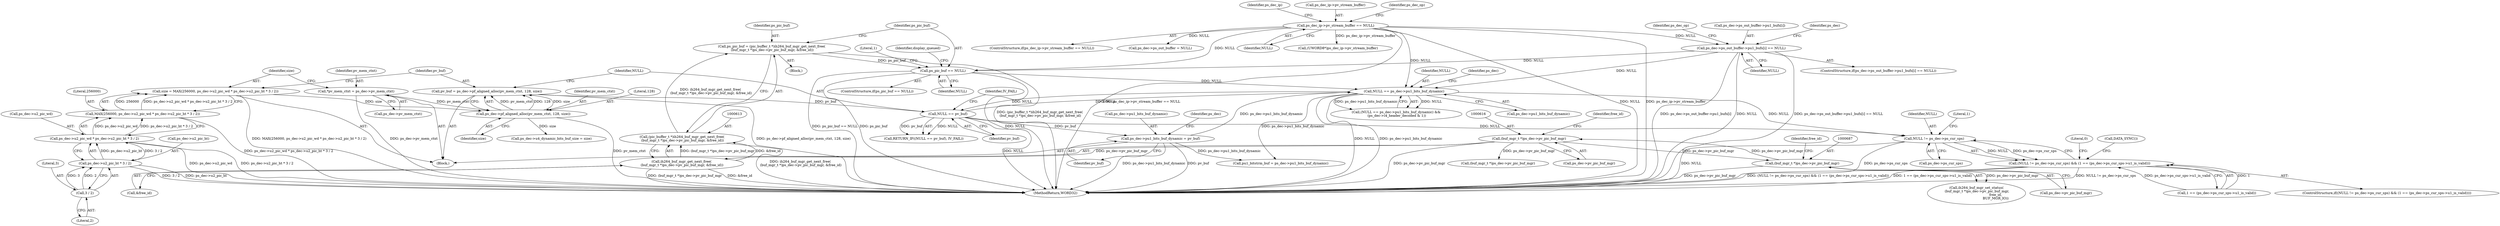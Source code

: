 digraph "0_Android_e629194c62a9a129ce378e08cb1059a8a53f1795@pointer" {
"1002082" [label="(Call,NULL != ps_dec->ps_cur_sps)"];
"1000990" [label="(Call,NULL == ps_dec->pu1_bits_buf_dynamic)"];
"1000406" [label="(Call,ps_dec->ps_out_buffer->pu1_bufs[i] == NULL)"];
"1000260" [label="(Call,ps_dec_ip->pv_stream_buffer == NULL)"];
"1000623" [label="(Call,ps_pic_buf == NULL)"];
"1000610" [label="(Call,ps_pic_buf = (pic_buffer_t *)ih264_buf_mgr_get_next_free(\n (buf_mgr_t *)ps_dec->pv_pic_buf_mgr, &free_id))"];
"1000612" [label="(Call,(pic_buffer_t *)ih264_buf_mgr_get_next_free(\n (buf_mgr_t *)ps_dec->pv_pic_buf_mgr, &free_id))"];
"1000614" [label="(Call,ih264_buf_mgr_get_next_free(\n (buf_mgr_t *)ps_dec->pv_pic_buf_mgr, &free_id))"];
"1000615" [label="(Call,(buf_mgr_t *)ps_dec->pv_pic_buf_mgr)"];
"1000686" [label="(Call,(buf_mgr_t *)ps_dec->pv_pic_buf_mgr)"];
"1001031" [label="(Call,NULL == pv_buf)"];
"1001024" [label="(Call,pv_buf = ps_dec->pf_aligned_alloc(pv_mem_ctxt, 128, size))"];
"1001026" [label="(Call,ps_dec->pf_aligned_alloc(pv_mem_ctxt, 128, size))"];
"1001004" [label="(Call,*pv_mem_ctxt = ps_dec->pv_mem_ctxt)"];
"1001009" [label="(Call,size = MAX(256000, ps_dec->u2_pic_wd * ps_dec->u2_pic_ht * 3 / 2))"];
"1001011" [label="(Call,MAX(256000, ps_dec->u2_pic_wd * ps_dec->u2_pic_ht * 3 / 2))"];
"1001013" [label="(Call,ps_dec->u2_pic_wd * ps_dec->u2_pic_ht * 3 / 2)"];
"1001017" [label="(Call,ps_dec->u2_pic_ht * 3 / 2)"];
"1001021" [label="(Call,3 / 2)"];
"1001035" [label="(Call,ps_dec->pu1_bits_buf_dynamic = pv_buf)"];
"1002081" [label="(Call,(NULL != ps_dec->ps_cur_sps) && (1 == (ps_dec->ps_cur_sps->u1_is_valid)))"];
"1001036" [label="(Call,ps_dec->pu1_bits_buf_dynamic)"];
"1000678" [label="(Literal,1)"];
"1001022" [label="(Literal,3)"];
"1001030" [label="(Call,RETURN_IF((NULL == pv_buf), IV_FAIL))"];
"1002084" [label="(Call,ps_dec->ps_cur_sps)"];
"1000405" [label="(ControlStructure,if(ps_dec->ps_out_buffer->pu1_bufs[i] == NULL))"];
"1001027" [label="(Identifier,pv_mem_ctxt)"];
"1001004" [label="(Call,*pv_mem_ctxt = ps_dec->pv_mem_ctxt)"];
"1001017" [label="(Call,ps_dec->u2_pic_ht * 3 / 2)"];
"1000418" [label="(Identifier,ps_dec_op)"];
"1000264" [label="(Identifier,NULL)"];
"1000283" [label="(Identifier,ps_dec_ip)"];
"1001028" [label="(Literal,128)"];
"1001018" [label="(Call,ps_dec->u2_pic_ht)"];
"1002081" [label="(Call,(NULL != ps_dec->ps_cur_sps) && (1 == (ps_dec->ps_cur_sps->u1_is_valid)))"];
"1001039" [label="(Identifier,pv_buf)"];
"1002080" [label="(ControlStructure,if((NULL != ps_dec->ps_cur_sps) && (1 == (ps_dec->ps_cur_sps->u1_is_valid))))"];
"1000624" [label="(Identifier,ps_pic_buf)"];
"1000971" [label="(Call,(UWORD8*)ps_dec_ip->pv_stream_buffer)"];
"1000622" [label="(ControlStructure,if(ps_pic_buf == NULL))"];
"1001032" [label="(Identifier,NULL)"];
"1000630" [label="(Identifier,display_queued)"];
"1001034" [label="(Identifier,IV_FAIL)"];
"1002098" [label="(Literal,0)"];
"1001050" [label="(Call,pu1_bitstrm_buf = ps_dec->pu1_bits_buf_dynamic)"];
"1002083" [label="(Identifier,NULL)"];
"1002088" [label="(Literal,1)"];
"1000623" [label="(Call,ps_pic_buf == NULL)"];
"1002124" [label="(MethodReturn,WORD32)"];
"1000612" [label="(Call,(pic_buffer_t *)ih264_buf_mgr_get_next_free(\n (buf_mgr_t *)ps_dec->pv_pic_buf_mgr, &free_id))"];
"1001010" [label="(Identifier,size)"];
"1001023" [label="(Literal,2)"];
"1001026" [label="(Call,ps_dec->pf_aligned_alloc(pv_mem_ctxt, 128, size))"];
"1001042" [label="(Identifier,ps_dec)"];
"1000260" [label="(Call,ps_dec_ip->pv_stream_buffer == NULL)"];
"1000625" [label="(Identifier,NULL)"];
"1000688" [label="(Call,ps_dec->pv_pic_buf_mgr)"];
"1000617" [label="(Call,ps_dec->pv_pic_buf_mgr)"];
"1001025" [label="(Identifier,pv_buf)"];
"1000621" [label="(Identifier,free_id)"];
"1001005" [label="(Identifier,pv_mem_ctxt)"];
"1000989" [label="(Call,(NULL == ps_dec->pu1_bits_buf_dynamic) &&\n (ps_dec->i4_header_decoded & 1))"];
"1000685" [label="(Call,ih264_buf_mgr_set_status(\n (buf_mgr_t *)ps_dec->pv_pic_buf_mgr,\n                                    free_id,\n                                    BUF_MGR_IO))"];
"1001033" [label="(Identifier,pv_buf)"];
"1001021" [label="(Call,3 / 2)"];
"1000406" [label="(Call,ps_dec->ps_out_buffer->pu1_bufs[i] == NULL)"];
"1000997" [label="(Identifier,ps_dec)"];
"1000610" [label="(Call,ps_pic_buf = (pic_buffer_t *)ih264_buf_mgr_get_next_free(\n (buf_mgr_t *)ps_dec->pv_pic_buf_mgr, &free_id))"];
"1001011" [label="(Call,MAX(256000, ps_dec->u2_pic_wd * ps_dec->u2_pic_ht * 3 / 2))"];
"1001035" [label="(Call,ps_dec->pu1_bits_buf_dynamic = pv_buf)"];
"1001012" [label="(Literal,256000)"];
"1001024" [label="(Call,pv_buf = ps_dec->pf_aligned_alloc(pv_mem_ctxt, 128, size))"];
"1001013" [label="(Call,ps_dec->u2_pic_wd * ps_dec->u2_pic_ht * 3 / 2)"];
"1000992" [label="(Call,ps_dec->pu1_bits_buf_dynamic)"];
"1001000" [label="(Block,)"];
"1002087" [label="(Call,1 == (ps_dec->ps_cur_sps->u1_is_valid))"];
"1000615" [label="(Call,(buf_mgr_t *)ps_dec->pv_pic_buf_mgr)"];
"1000608" [label="(Block,)"];
"1000686" [label="(Call,(buf_mgr_t *)ps_dec->pv_pic_buf_mgr)"];
"1000991" [label="(Identifier,NULL)"];
"1000407" [label="(Call,ps_dec->ps_out_buffer->pu1_bufs[i])"];
"1000611" [label="(Identifier,ps_pic_buf)"];
"1001009" [label="(Call,size = MAX(256000, ps_dec->u2_pic_wd * ps_dec->u2_pic_ht * 3 / 2))"];
"1001014" [label="(Call,ps_dec->u2_pic_wd)"];
"1000261" [label="(Call,ps_dec_ip->pv_stream_buffer)"];
"1000614" [label="(Call,ih264_buf_mgr_get_next_free(\n (buf_mgr_t *)ps_dec->pv_pic_buf_mgr, &free_id))"];
"1001031" [label="(Call,NULL == pv_buf)"];
"1000435" [label="(Identifier,ps_dec)"];
"1000691" [label="(Identifier,free_id)"];
"1000414" [label="(Identifier,NULL)"];
"1002082" [label="(Call,NULL != ps_dec->ps_cur_sps)"];
"1000990" [label="(Call,NULL == ps_dec->pu1_bits_buf_dynamic)"];
"1000259" [label="(ControlStructure,if(ps_dec_ip->pv_stream_buffer == NULL))"];
"1000620" [label="(Call,&free_id)"];
"1000268" [label="(Identifier,ps_dec_op)"];
"1000696" [label="(Call,(buf_mgr_t *)ps_dec->pv_pic_buf_mgr)"];
"1001029" [label="(Identifier,size)"];
"1001006" [label="(Call,ps_dec->pv_mem_ctxt)"];
"1000311" [label="(Call,ps_dec->ps_out_buffer = NULL)"];
"1002116" [label="(Call,DATA_SYNC())"];
"1001040" [label="(Call,ps_dec->u4_dynamic_bits_buf_size = size)"];
"1002082" -> "1002081"  [label="AST: "];
"1002082" -> "1002084"  [label="CFG: "];
"1002083" -> "1002082"  [label="AST: "];
"1002084" -> "1002082"  [label="AST: "];
"1002088" -> "1002082"  [label="CFG: "];
"1002081" -> "1002082"  [label="CFG: "];
"1002082" -> "1002124"  [label="DDG: NULL"];
"1002082" -> "1002124"  [label="DDG: ps_dec->ps_cur_sps"];
"1002082" -> "1002081"  [label="DDG: NULL"];
"1002082" -> "1002081"  [label="DDG: ps_dec->ps_cur_sps"];
"1000990" -> "1002082"  [label="DDG: NULL"];
"1001031" -> "1002082"  [label="DDG: NULL"];
"1000990" -> "1000989"  [label="AST: "];
"1000990" -> "1000992"  [label="CFG: "];
"1000991" -> "1000990"  [label="AST: "];
"1000992" -> "1000990"  [label="AST: "];
"1000997" -> "1000990"  [label="CFG: "];
"1000989" -> "1000990"  [label="CFG: "];
"1000990" -> "1002124"  [label="DDG: NULL"];
"1000990" -> "1002124"  [label="DDG: ps_dec->pu1_bits_buf_dynamic"];
"1000990" -> "1000989"  [label="DDG: NULL"];
"1000990" -> "1000989"  [label="DDG: ps_dec->pu1_bits_buf_dynamic"];
"1000406" -> "1000990"  [label="DDG: NULL"];
"1000623" -> "1000990"  [label="DDG: NULL"];
"1001031" -> "1000990"  [label="DDG: NULL"];
"1000260" -> "1000990"  [label="DDG: NULL"];
"1001035" -> "1000990"  [label="DDG: ps_dec->pu1_bits_buf_dynamic"];
"1000990" -> "1001031"  [label="DDG: NULL"];
"1000990" -> "1001050"  [label="DDG: ps_dec->pu1_bits_buf_dynamic"];
"1000406" -> "1000405"  [label="AST: "];
"1000406" -> "1000414"  [label="CFG: "];
"1000407" -> "1000406"  [label="AST: "];
"1000414" -> "1000406"  [label="AST: "];
"1000418" -> "1000406"  [label="CFG: "];
"1000435" -> "1000406"  [label="CFG: "];
"1000406" -> "1002124"  [label="DDG: ps_dec->ps_out_buffer->pu1_bufs[i]"];
"1000406" -> "1002124"  [label="DDG: NULL"];
"1000406" -> "1002124"  [label="DDG: ps_dec->ps_out_buffer->pu1_bufs[i] == NULL"];
"1000260" -> "1000406"  [label="DDG: NULL"];
"1000406" -> "1000623"  [label="DDG: NULL"];
"1000260" -> "1000259"  [label="AST: "];
"1000260" -> "1000264"  [label="CFG: "];
"1000261" -> "1000260"  [label="AST: "];
"1000264" -> "1000260"  [label="AST: "];
"1000268" -> "1000260"  [label="CFG: "];
"1000283" -> "1000260"  [label="CFG: "];
"1000260" -> "1002124"  [label="DDG: ps_dec_ip->pv_stream_buffer == NULL"];
"1000260" -> "1002124"  [label="DDG: NULL"];
"1000260" -> "1002124"  [label="DDG: ps_dec_ip->pv_stream_buffer"];
"1000260" -> "1000311"  [label="DDG: NULL"];
"1000260" -> "1000623"  [label="DDG: NULL"];
"1000260" -> "1000971"  [label="DDG: ps_dec_ip->pv_stream_buffer"];
"1000623" -> "1000622"  [label="AST: "];
"1000623" -> "1000625"  [label="CFG: "];
"1000624" -> "1000623"  [label="AST: "];
"1000625" -> "1000623"  [label="AST: "];
"1000630" -> "1000623"  [label="CFG: "];
"1000678" -> "1000623"  [label="CFG: "];
"1000623" -> "1002124"  [label="DDG: ps_pic_buf == NULL"];
"1000623" -> "1002124"  [label="DDG: ps_pic_buf"];
"1000623" -> "1002124"  [label="DDG: NULL"];
"1000610" -> "1000623"  [label="DDG: ps_pic_buf"];
"1000610" -> "1000608"  [label="AST: "];
"1000610" -> "1000612"  [label="CFG: "];
"1000611" -> "1000610"  [label="AST: "];
"1000612" -> "1000610"  [label="AST: "];
"1000624" -> "1000610"  [label="CFG: "];
"1000610" -> "1002124"  [label="DDG: (pic_buffer_t *)ih264_buf_mgr_get_next_free(\n (buf_mgr_t *)ps_dec->pv_pic_buf_mgr, &free_id)"];
"1000612" -> "1000610"  [label="DDG: ih264_buf_mgr_get_next_free(\n (buf_mgr_t *)ps_dec->pv_pic_buf_mgr, &free_id)"];
"1000612" -> "1000614"  [label="CFG: "];
"1000613" -> "1000612"  [label="AST: "];
"1000614" -> "1000612"  [label="AST: "];
"1000612" -> "1002124"  [label="DDG: ih264_buf_mgr_get_next_free(\n (buf_mgr_t *)ps_dec->pv_pic_buf_mgr, &free_id)"];
"1000614" -> "1000612"  [label="DDG: (buf_mgr_t *)ps_dec->pv_pic_buf_mgr"];
"1000614" -> "1000612"  [label="DDG: &free_id"];
"1000614" -> "1000620"  [label="CFG: "];
"1000615" -> "1000614"  [label="AST: "];
"1000620" -> "1000614"  [label="AST: "];
"1000614" -> "1002124"  [label="DDG: (buf_mgr_t *)ps_dec->pv_pic_buf_mgr"];
"1000614" -> "1002124"  [label="DDG: &free_id"];
"1000615" -> "1000614"  [label="DDG: ps_dec->pv_pic_buf_mgr"];
"1000615" -> "1000617"  [label="CFG: "];
"1000616" -> "1000615"  [label="AST: "];
"1000617" -> "1000615"  [label="AST: "];
"1000621" -> "1000615"  [label="CFG: "];
"1000615" -> "1002124"  [label="DDG: ps_dec->pv_pic_buf_mgr"];
"1000686" -> "1000615"  [label="DDG: ps_dec->pv_pic_buf_mgr"];
"1000615" -> "1000686"  [label="DDG: ps_dec->pv_pic_buf_mgr"];
"1000615" -> "1000696"  [label="DDG: ps_dec->pv_pic_buf_mgr"];
"1000686" -> "1000685"  [label="AST: "];
"1000686" -> "1000688"  [label="CFG: "];
"1000687" -> "1000686"  [label="AST: "];
"1000688" -> "1000686"  [label="AST: "];
"1000691" -> "1000686"  [label="CFG: "];
"1000686" -> "1002124"  [label="DDG: ps_dec->pv_pic_buf_mgr"];
"1000686" -> "1000685"  [label="DDG: ps_dec->pv_pic_buf_mgr"];
"1001031" -> "1001030"  [label="AST: "];
"1001031" -> "1001033"  [label="CFG: "];
"1001032" -> "1001031"  [label="AST: "];
"1001033" -> "1001031"  [label="AST: "];
"1001034" -> "1001031"  [label="CFG: "];
"1001031" -> "1002124"  [label="DDG: NULL"];
"1001031" -> "1001030"  [label="DDG: NULL"];
"1001031" -> "1001030"  [label="DDG: pv_buf"];
"1001024" -> "1001031"  [label="DDG: pv_buf"];
"1001031" -> "1001035"  [label="DDG: pv_buf"];
"1001024" -> "1001000"  [label="AST: "];
"1001024" -> "1001026"  [label="CFG: "];
"1001025" -> "1001024"  [label="AST: "];
"1001026" -> "1001024"  [label="AST: "];
"1001032" -> "1001024"  [label="CFG: "];
"1001024" -> "1002124"  [label="DDG: ps_dec->pf_aligned_alloc(pv_mem_ctxt, 128, size)"];
"1001026" -> "1001024"  [label="DDG: pv_mem_ctxt"];
"1001026" -> "1001024"  [label="DDG: 128"];
"1001026" -> "1001024"  [label="DDG: size"];
"1001026" -> "1001029"  [label="CFG: "];
"1001027" -> "1001026"  [label="AST: "];
"1001028" -> "1001026"  [label="AST: "];
"1001029" -> "1001026"  [label="AST: "];
"1001026" -> "1002124"  [label="DDG: pv_mem_ctxt"];
"1001004" -> "1001026"  [label="DDG: pv_mem_ctxt"];
"1001009" -> "1001026"  [label="DDG: size"];
"1001026" -> "1001040"  [label="DDG: size"];
"1001004" -> "1001000"  [label="AST: "];
"1001004" -> "1001006"  [label="CFG: "];
"1001005" -> "1001004"  [label="AST: "];
"1001006" -> "1001004"  [label="AST: "];
"1001010" -> "1001004"  [label="CFG: "];
"1001004" -> "1002124"  [label="DDG: ps_dec->pv_mem_ctxt"];
"1001009" -> "1001000"  [label="AST: "];
"1001009" -> "1001011"  [label="CFG: "];
"1001010" -> "1001009"  [label="AST: "];
"1001011" -> "1001009"  [label="AST: "];
"1001025" -> "1001009"  [label="CFG: "];
"1001009" -> "1002124"  [label="DDG: MAX(256000, ps_dec->u2_pic_wd * ps_dec->u2_pic_ht * 3 / 2)"];
"1001011" -> "1001009"  [label="DDG: 256000"];
"1001011" -> "1001009"  [label="DDG: ps_dec->u2_pic_wd * ps_dec->u2_pic_ht * 3 / 2"];
"1001011" -> "1001013"  [label="CFG: "];
"1001012" -> "1001011"  [label="AST: "];
"1001013" -> "1001011"  [label="AST: "];
"1001011" -> "1002124"  [label="DDG: ps_dec->u2_pic_wd * ps_dec->u2_pic_ht * 3 / 2"];
"1001013" -> "1001011"  [label="DDG: ps_dec->u2_pic_wd"];
"1001013" -> "1001011"  [label="DDG: ps_dec->u2_pic_ht * 3 / 2"];
"1001013" -> "1001017"  [label="CFG: "];
"1001014" -> "1001013"  [label="AST: "];
"1001017" -> "1001013"  [label="AST: "];
"1001013" -> "1002124"  [label="DDG: ps_dec->u2_pic_wd"];
"1001013" -> "1002124"  [label="DDG: ps_dec->u2_pic_ht * 3 / 2"];
"1001017" -> "1001013"  [label="DDG: ps_dec->u2_pic_ht"];
"1001017" -> "1001013"  [label="DDG: 3 / 2"];
"1001017" -> "1001021"  [label="CFG: "];
"1001018" -> "1001017"  [label="AST: "];
"1001021" -> "1001017"  [label="AST: "];
"1001017" -> "1002124"  [label="DDG: 3 / 2"];
"1001017" -> "1002124"  [label="DDG: ps_dec->u2_pic_ht"];
"1001021" -> "1001017"  [label="DDG: 3"];
"1001021" -> "1001017"  [label="DDG: 2"];
"1001021" -> "1001023"  [label="CFG: "];
"1001022" -> "1001021"  [label="AST: "];
"1001023" -> "1001021"  [label="AST: "];
"1001035" -> "1001000"  [label="AST: "];
"1001035" -> "1001039"  [label="CFG: "];
"1001036" -> "1001035"  [label="AST: "];
"1001039" -> "1001035"  [label="AST: "];
"1001042" -> "1001035"  [label="CFG: "];
"1001035" -> "1002124"  [label="DDG: ps_dec->pu1_bits_buf_dynamic"];
"1001035" -> "1002124"  [label="DDG: pv_buf"];
"1001035" -> "1001050"  [label="DDG: ps_dec->pu1_bits_buf_dynamic"];
"1002081" -> "1002080"  [label="AST: "];
"1002081" -> "1002087"  [label="CFG: "];
"1002087" -> "1002081"  [label="AST: "];
"1002098" -> "1002081"  [label="CFG: "];
"1002116" -> "1002081"  [label="CFG: "];
"1002081" -> "1002124"  [label="DDG: (NULL != ps_dec->ps_cur_sps) && (1 == (ps_dec->ps_cur_sps->u1_is_valid))"];
"1002081" -> "1002124"  [label="DDG: 1 == (ps_dec->ps_cur_sps->u1_is_valid)"];
"1002081" -> "1002124"  [label="DDG: NULL != ps_dec->ps_cur_sps"];
"1002087" -> "1002081"  [label="DDG: 1"];
"1002087" -> "1002081"  [label="DDG: ps_dec->ps_cur_sps->u1_is_valid"];
}
